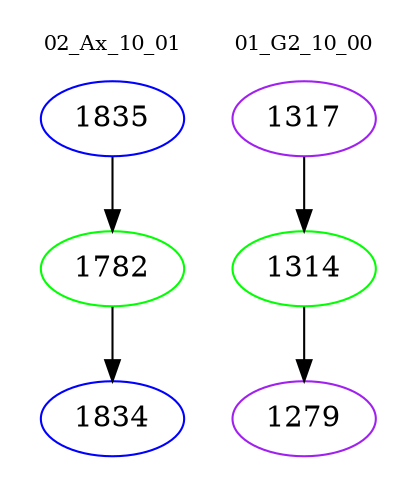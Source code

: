 digraph{
subgraph cluster_0 {
color = white
label = "02_Ax_10_01";
fontsize=10;
T0_1835 [label="1835", color="blue"]
T0_1835 -> T0_1782 [color="black"]
T0_1782 [label="1782", color="green"]
T0_1782 -> T0_1834 [color="black"]
T0_1834 [label="1834", color="blue"]
}
subgraph cluster_1 {
color = white
label = "01_G2_10_00";
fontsize=10;
T1_1317 [label="1317", color="purple"]
T1_1317 -> T1_1314 [color="black"]
T1_1314 [label="1314", color="green"]
T1_1314 -> T1_1279 [color="black"]
T1_1279 [label="1279", color="purple"]
}
}
